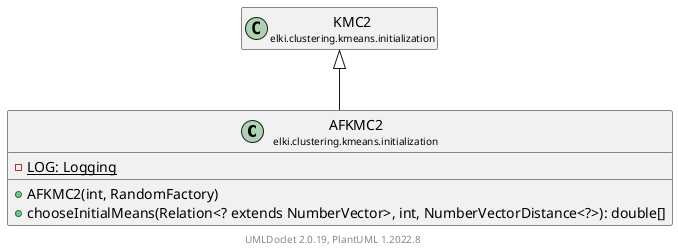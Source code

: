 @startuml
    remove .*\.(Instance|Par|Parameterizer|Factory)$
    set namespaceSeparator none
    hide empty fields
    hide empty methods

    class "<size:14>AFKMC2\n<size:10>elki.clustering.kmeans.initialization" as elki.clustering.kmeans.initialization.AFKMC2 [[AFKMC2.html]] {
        {static} -LOG: Logging
        +AFKMC2(int, RandomFactory)
        +chooseInitialMeans(Relation<? extends NumberVector>, int, NumberVectorDistance<?>): double[]
    }

    class "<size:14>KMC2\n<size:10>elki.clustering.kmeans.initialization" as elki.clustering.kmeans.initialization.KMC2 [[KMC2.html]]
    class "<size:14>AFKMC2.Instance\n<size:10>elki.clustering.kmeans.initialization" as elki.clustering.kmeans.initialization.AFKMC2.Instance [[AFKMC2.Instance.html]]
    class "<size:14>AFKMC2.Par\n<size:10>elki.clustering.kmeans.initialization" as elki.clustering.kmeans.initialization.AFKMC2.Par [[AFKMC2.Par.html]]

    elki.clustering.kmeans.initialization.KMC2 <|-- elki.clustering.kmeans.initialization.AFKMC2
    elki.clustering.kmeans.initialization.AFKMC2 +-- elki.clustering.kmeans.initialization.AFKMC2.Instance
    elki.clustering.kmeans.initialization.AFKMC2 +-- elki.clustering.kmeans.initialization.AFKMC2.Par

    center footer UMLDoclet 2.0.19, PlantUML 1.2022.8
@enduml
